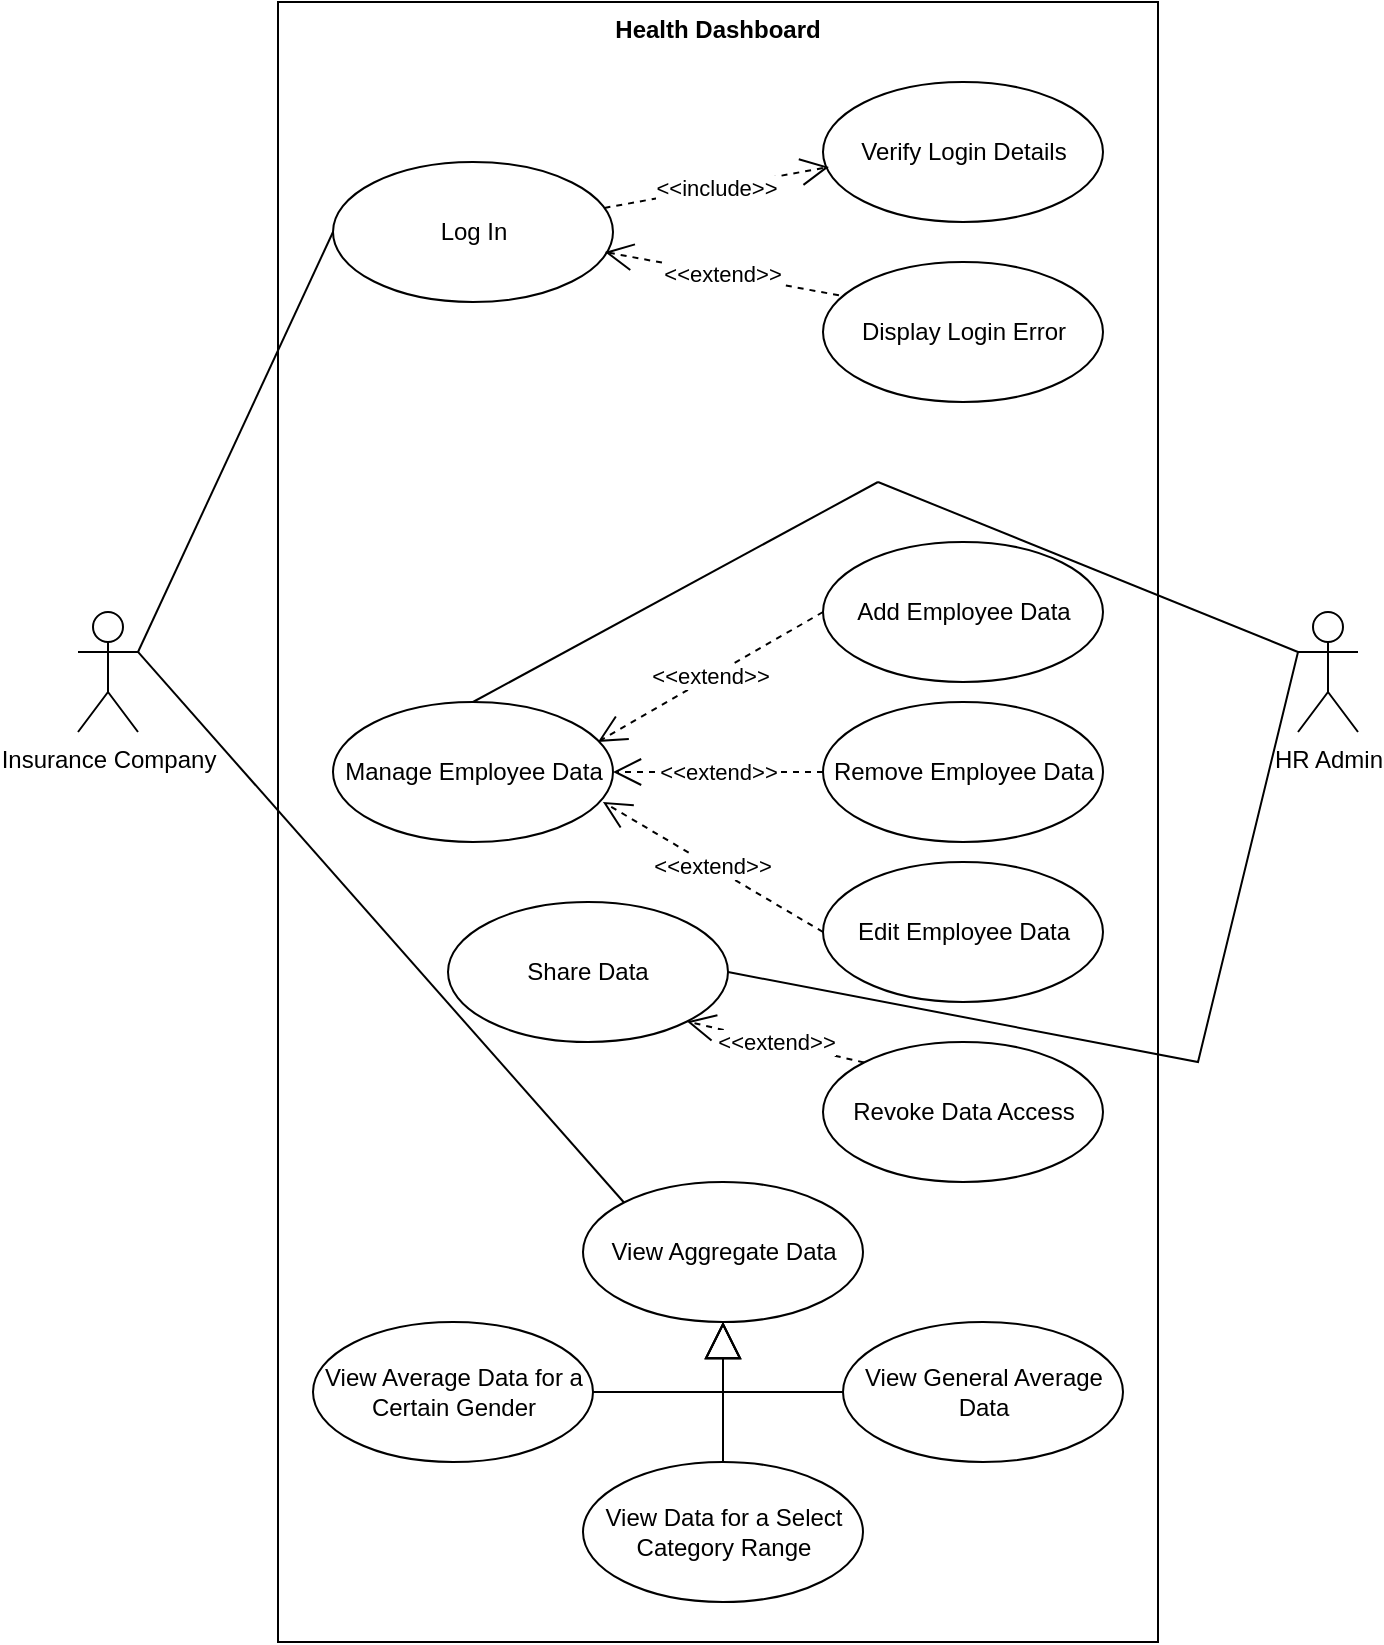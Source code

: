 <mxfile version="19.0.3" type="device"><diagram id="av7H9QUo61iQoDxvxois" name="Page-1"><mxGraphModel dx="1553" dy="851" grid="1" gridSize="10" guides="1" tooltips="1" connect="1" arrows="1" fold="1" page="1" pageScale="1" pageWidth="850" pageHeight="1100" math="0" shadow="0"><root><mxCell id="0"/><mxCell id="1" parent="0"/><mxCell id="YgIe8BCv9FlX3-uYFd2W-12" value="Health Dashboard" style="shape=rect;html=1;verticalAlign=top;fontStyle=1;whiteSpace=wrap;align=center;" vertex="1" parent="1"><mxGeometry x="200" y="40" width="440" height="820" as="geometry"/></mxCell><mxCell id="YgIe8BCv9FlX3-uYFd2W-9" value="HR Admin" style="shape=umlActor;verticalLabelPosition=bottom;verticalAlign=top;html=1;" vertex="1" parent="1"><mxGeometry x="710" y="345" width="30" height="60" as="geometry"/></mxCell><mxCell id="YgIe8BCv9FlX3-uYFd2W-10" value="Insurance Company" style="shape=umlActor;verticalLabelPosition=bottom;verticalAlign=top;html=1;" vertex="1" parent="1"><mxGeometry x="100" y="345" width="30" height="60" as="geometry"/></mxCell><mxCell id="YgIe8BCv9FlX3-uYFd2W-37" style="edgeStyle=none;rounded=0;orthogonalLoop=1;jettySize=auto;html=1;exitX=0;exitY=0.5;exitDx=0;exitDy=0;entryX=1;entryY=0.333;entryDx=0;entryDy=0;entryPerimeter=0;startArrow=none;startFill=0;endArrow=none;endFill=0;" edge="1" parent="1" source="YgIe8BCv9FlX3-uYFd2W-13" target="YgIe8BCv9FlX3-uYFd2W-10"><mxGeometry relative="1" as="geometry"/></mxCell><mxCell id="YgIe8BCv9FlX3-uYFd2W-13" value="Log In" style="ellipse;whiteSpace=wrap;html=1;" vertex="1" parent="1"><mxGeometry x="227.5" y="120" width="140" height="70" as="geometry"/></mxCell><mxCell id="YgIe8BCv9FlX3-uYFd2W-14" value="Manage Employee Data" style="ellipse;whiteSpace=wrap;html=1;" vertex="1" parent="1"><mxGeometry x="227.5" y="390" width="140" height="70" as="geometry"/></mxCell><mxCell id="YgIe8BCv9FlX3-uYFd2W-40" style="edgeStyle=none;rounded=0;orthogonalLoop=1;jettySize=auto;html=1;exitX=0;exitY=0;exitDx=0;exitDy=0;startArrow=none;startFill=0;endArrow=none;endFill=0;entryX=1;entryY=0.333;entryDx=0;entryDy=0;entryPerimeter=0;" edge="1" parent="1" source="YgIe8BCv9FlX3-uYFd2W-15" target="YgIe8BCv9FlX3-uYFd2W-10"><mxGeometry relative="1" as="geometry"><mxPoint x="130.0" y="380" as="targetPoint"/></mxGeometry></mxCell><mxCell id="YgIe8BCv9FlX3-uYFd2W-15" value="View Aggregate Data" style="ellipse;whiteSpace=wrap;html=1;" vertex="1" parent="1"><mxGeometry x="352.5" y="630" width="140" height="70" as="geometry"/></mxCell><mxCell id="YgIe8BCv9FlX3-uYFd2W-16" value="Add Employee Data" style="ellipse;whiteSpace=wrap;html=1;" vertex="1" parent="1"><mxGeometry x="472.5" y="310" width="140" height="70" as="geometry"/></mxCell><mxCell id="YgIe8BCv9FlX3-uYFd2W-19" value="Remove Employee Data" style="ellipse;whiteSpace=wrap;html=1;" vertex="1" parent="1"><mxGeometry x="472.5" y="390" width="140" height="70" as="geometry"/></mxCell><mxCell id="YgIe8BCv9FlX3-uYFd2W-20" value="Edit Employee Data" style="ellipse;whiteSpace=wrap;html=1;" vertex="1" parent="1"><mxGeometry x="472.5" y="470" width="140" height="70" as="geometry"/></mxCell><mxCell id="YgIe8BCv9FlX3-uYFd2W-21" value="Display Login Error" style="ellipse;whiteSpace=wrap;html=1;" vertex="1" parent="1"><mxGeometry x="472.5" y="170" width="140" height="70" as="geometry"/></mxCell><mxCell id="YgIe8BCv9FlX3-uYFd2W-22" value="Verify Login Details" style="ellipse;whiteSpace=wrap;html=1;" vertex="1" parent="1"><mxGeometry x="472.5" y="80" width="140" height="70" as="geometry"/></mxCell><mxCell id="YgIe8BCv9FlX3-uYFd2W-23" value="&amp;lt;&amp;lt;include&amp;gt;&amp;gt;" style="endArrow=open;endSize=12;dashed=1;html=1;rounded=0;entryX=0.021;entryY=0.607;entryDx=0;entryDy=0;entryPerimeter=0;" edge="1" parent="1" source="YgIe8BCv9FlX3-uYFd2W-13" target="YgIe8BCv9FlX3-uYFd2W-22"><mxGeometry width="160" relative="1" as="geometry"><mxPoint x="42.5" y="350" as="sourcePoint"/><mxPoint x="202.5" y="350" as="targetPoint"/></mxGeometry></mxCell><mxCell id="YgIe8BCv9FlX3-uYFd2W-24" value="&amp;lt;&amp;lt;extend&amp;gt;&amp;gt;" style="endArrow=open;endSize=12;dashed=1;html=1;rounded=0;exitX=0.057;exitY=0.238;exitDx=0;exitDy=0;exitPerimeter=0;entryX=0.971;entryY=0.643;entryDx=0;entryDy=0;entryPerimeter=0;" edge="1" parent="1" source="YgIe8BCv9FlX3-uYFd2W-21" target="YgIe8BCv9FlX3-uYFd2W-13"><mxGeometry width="160" relative="1" as="geometry"><mxPoint x="292.5" y="220" as="sourcePoint"/><mxPoint x="362.5" y="160" as="targetPoint"/></mxGeometry></mxCell><mxCell id="YgIe8BCv9FlX3-uYFd2W-28" value="&amp;lt;&amp;lt;extend&amp;gt;&amp;gt;" style="endArrow=open;endSize=12;dashed=1;html=1;rounded=0;exitX=0;exitY=0.5;exitDx=0;exitDy=0;entryX=0.946;entryY=0.285;entryDx=0;entryDy=0;entryPerimeter=0;" edge="1" parent="1" source="YgIe8BCv9FlX3-uYFd2W-16" target="YgIe8BCv9FlX3-uYFd2W-14"><mxGeometry width="160" relative="1" as="geometry"><mxPoint x="459.54" y="380" as="sourcePoint"/><mxPoint x="342.5" y="358.35" as="targetPoint"/></mxGeometry></mxCell><mxCell id="YgIe8BCv9FlX3-uYFd2W-29" value="&amp;lt;&amp;lt;extend&amp;gt;&amp;gt;" style="endArrow=open;endSize=12;dashed=1;html=1;rounded=0;exitX=0;exitY=0.5;exitDx=0;exitDy=0;entryX=1;entryY=0.5;entryDx=0;entryDy=0;" edge="1" parent="1" source="YgIe8BCv9FlX3-uYFd2W-19" target="YgIe8BCv9FlX3-uYFd2W-14"><mxGeometry width="160" relative="1" as="geometry"><mxPoint x="472.5" y="501.65" as="sourcePoint"/><mxPoint x="355.46" y="480" as="targetPoint"/></mxGeometry></mxCell><mxCell id="YgIe8BCv9FlX3-uYFd2W-30" value="&amp;lt;&amp;lt;extend&amp;gt;&amp;gt;" style="endArrow=open;endSize=12;dashed=1;html=1;rounded=0;exitX=0;exitY=0.5;exitDx=0;exitDy=0;entryX=0.964;entryY=0.714;entryDx=0;entryDy=0;entryPerimeter=0;" edge="1" parent="1" source="YgIe8BCv9FlX3-uYFd2W-20" target="YgIe8BCv9FlX3-uYFd2W-14"><mxGeometry width="160" relative="1" as="geometry"><mxPoint x="459.54" y="491.65" as="sourcePoint"/><mxPoint x="342.5" y="470" as="targetPoint"/></mxGeometry></mxCell><mxCell id="YgIe8BCv9FlX3-uYFd2W-31" value="View Average Data for a Certain Gender" style="ellipse;whiteSpace=wrap;html=1;" vertex="1" parent="1"><mxGeometry x="217.5" y="700" width="140" height="70" as="geometry"/></mxCell><mxCell id="YgIe8BCv9FlX3-uYFd2W-32" value="View General Average Data" style="ellipse;whiteSpace=wrap;html=1;" vertex="1" parent="1"><mxGeometry x="482.5" y="700" width="140" height="70" as="geometry"/></mxCell><mxCell id="YgIe8BCv9FlX3-uYFd2W-33" value="View Data for a Select Category Range" style="ellipse;whiteSpace=wrap;html=1;" vertex="1" parent="1"><mxGeometry x="352.5" y="770" width="140" height="70" as="geometry"/></mxCell><mxCell id="YgIe8BCv9FlX3-uYFd2W-34" value="" style="endArrow=block;endSize=16;endFill=0;html=1;rounded=0;exitX=1;exitY=0.5;exitDx=0;exitDy=0;entryX=0.5;entryY=1;entryDx=0;entryDy=0;edgeStyle=orthogonalEdgeStyle;" edge="1" parent="1" source="YgIe8BCv9FlX3-uYFd2W-31" target="YgIe8BCv9FlX3-uYFd2W-15"><mxGeometry width="160" relative="1" as="geometry"><mxPoint x="222.5" y="910" as="sourcePoint"/><mxPoint x="382.5" y="910" as="targetPoint"/></mxGeometry></mxCell><mxCell id="YgIe8BCv9FlX3-uYFd2W-35" value="" style="endArrow=block;endSize=16;endFill=0;html=1;rounded=0;exitX=0;exitY=0.5;exitDx=0;exitDy=0;entryX=0.5;entryY=1;entryDx=0;entryDy=0;edgeStyle=orthogonalEdgeStyle;" edge="1" parent="1" source="YgIe8BCv9FlX3-uYFd2W-32" target="YgIe8BCv9FlX3-uYFd2W-15"><mxGeometry width="160" relative="1" as="geometry"><mxPoint x="367.5" y="745" as="sourcePoint"/><mxPoint x="432.5" y="710" as="targetPoint"/></mxGeometry></mxCell><mxCell id="YgIe8BCv9FlX3-uYFd2W-36" value="" style="endArrow=block;endSize=16;endFill=0;html=1;rounded=0;exitX=0.5;exitY=0;exitDx=0;exitDy=0;entryX=0.5;entryY=1;entryDx=0;entryDy=0;" edge="1" parent="1" source="YgIe8BCv9FlX3-uYFd2W-33" target="YgIe8BCv9FlX3-uYFd2W-15"><mxGeometry width="160" relative="1" as="geometry"><mxPoint x="367.5" y="745" as="sourcePoint"/><mxPoint x="432.5" y="710" as="targetPoint"/></mxGeometry></mxCell><mxCell id="YgIe8BCv9FlX3-uYFd2W-43" style="edgeStyle=none;rounded=0;orthogonalLoop=1;jettySize=auto;html=1;entryX=0.5;entryY=0;entryDx=0;entryDy=0;startArrow=none;startFill=0;endArrow=none;endFill=0;" edge="1" parent="1" target="YgIe8BCv9FlX3-uYFd2W-14"><mxGeometry relative="1" as="geometry"><mxPoint x="500" y="280" as="sourcePoint"/><mxPoint x="140" y="375" as="targetPoint"/></mxGeometry></mxCell><mxCell id="YgIe8BCv9FlX3-uYFd2W-44" style="edgeStyle=none;rounded=0;orthogonalLoop=1;jettySize=auto;html=1;entryX=0;entryY=0.333;entryDx=0;entryDy=0;startArrow=none;startFill=0;endArrow=none;endFill=0;entryPerimeter=0;" edge="1" parent="1" target="YgIe8BCv9FlX3-uYFd2W-9"><mxGeometry relative="1" as="geometry"><mxPoint x="500" y="280" as="sourcePoint"/><mxPoint x="307.5" y="400" as="targetPoint"/></mxGeometry></mxCell><mxCell id="YgIe8BCv9FlX3-uYFd2W-46" value="Share Data" style="ellipse;whiteSpace=wrap;html=1;" vertex="1" parent="1"><mxGeometry x="285" y="490" width="140" height="70" as="geometry"/></mxCell><mxCell id="YgIe8BCv9FlX3-uYFd2W-48" style="edgeStyle=none;rounded=0;orthogonalLoop=1;jettySize=auto;html=1;entryX=1;entryY=0.5;entryDx=0;entryDy=0;startArrow=none;startFill=0;endArrow=none;endFill=0;exitX=0;exitY=0.333;exitDx=0;exitDy=0;exitPerimeter=0;" edge="1" parent="1" source="YgIe8BCv9FlX3-uYFd2W-9" target="YgIe8BCv9FlX3-uYFd2W-46"><mxGeometry relative="1" as="geometry"><mxPoint x="660" y="550" as="sourcePoint"/><mxPoint x="550" y="610" as="targetPoint"/><Array as="points"><mxPoint x="660" y="570"/></Array></mxGeometry></mxCell><mxCell id="YgIe8BCv9FlX3-uYFd2W-49" value="Revoke Data Access" style="ellipse;whiteSpace=wrap;html=1;" vertex="1" parent="1"><mxGeometry x="472.5" y="560" width="140" height="70" as="geometry"/></mxCell><mxCell id="YgIe8BCv9FlX3-uYFd2W-50" value="&amp;lt;&amp;lt;extend&amp;gt;&amp;gt;" style="endArrow=open;endSize=12;dashed=1;html=1;rounded=0;exitX=0;exitY=0;exitDx=0;exitDy=0;entryX=1;entryY=1;entryDx=0;entryDy=0;" edge="1" parent="1" source="YgIe8BCv9FlX3-uYFd2W-49" target="YgIe8BCv9FlX3-uYFd2W-46"><mxGeometry width="160" relative="1" as="geometry"><mxPoint x="482.5" y="515" as="sourcePoint"/><mxPoint x="372.46" y="449.98" as="targetPoint"/></mxGeometry></mxCell></root></mxGraphModel></diagram></mxfile>
